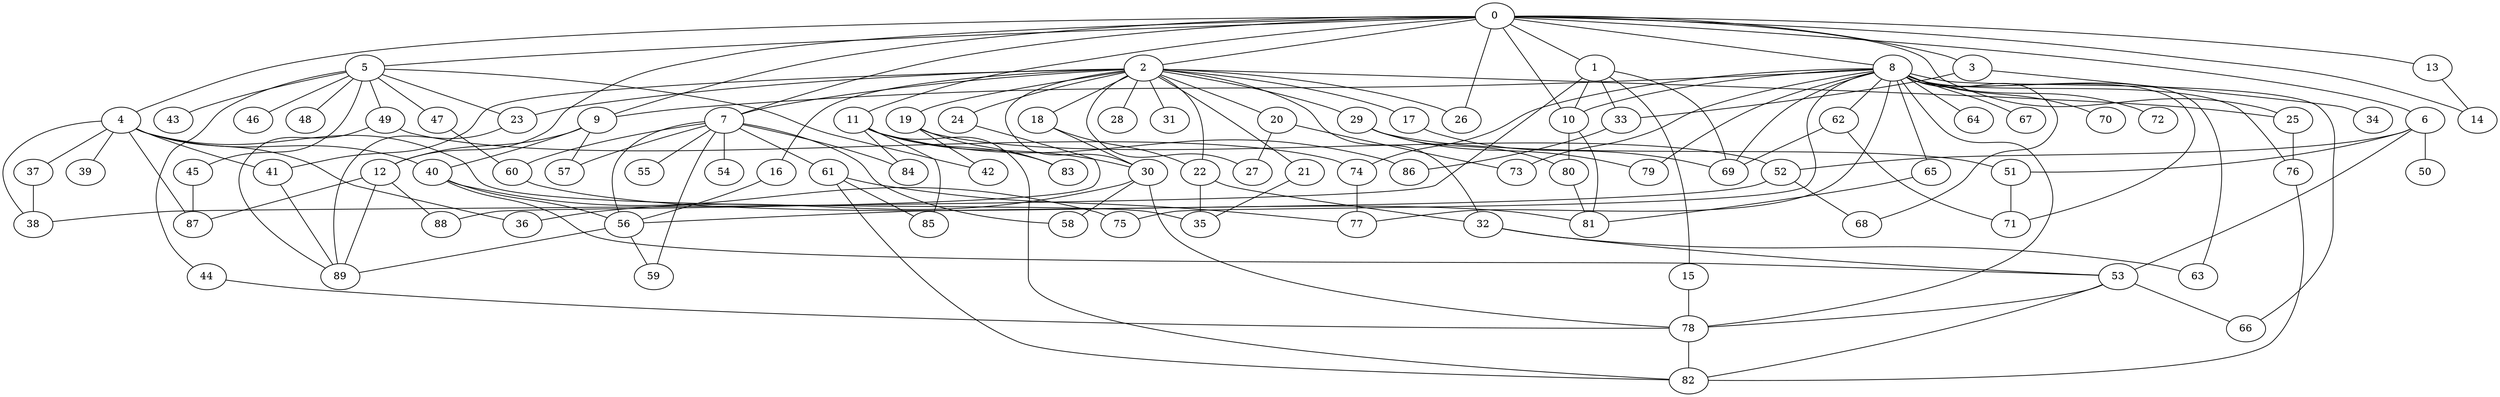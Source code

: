 
graph graphname {
    0 -- 1
0 -- 2
0 -- 3
0 -- 4
0 -- 5
0 -- 6
0 -- 7
0 -- 8
0 -- 9
0 -- 10
0 -- 11
0 -- 12
0 -- 13
0 -- 14
0 -- 25
0 -- 26
1 -- 15
1 -- 33
1 -- 10
1 -- 38
1 -- 69
2 -- 32
2 -- 16
2 -- 17
2 -- 18
2 -- 19
2 -- 20
2 -- 21
2 -- 22
2 -- 23
2 -- 24
2 -- 25
2 -- 26
2 -- 27
2 -- 28
2 -- 29
2 -- 30
2 -- 31
2 -- 41
2 -- 7
3 -- 33
3 -- 34
4 -- 35
4 -- 36
4 -- 37
4 -- 38
4 -- 39
4 -- 40
4 -- 41
4 -- 87
5 -- 42
5 -- 43
5 -- 44
5 -- 45
5 -- 46
5 -- 47
5 -- 48
5 -- 49
5 -- 23
6 -- 50
6 -- 51
6 -- 52
6 -- 53
7 -- 54
7 -- 55
7 -- 56
7 -- 57
7 -- 58
7 -- 59
7 -- 60
7 -- 61
7 -- 84
8 -- 64
8 -- 66
8 -- 67
8 -- 68
8 -- 69
8 -- 70
8 -- 65
8 -- 72
8 -- 73
8 -- 74
8 -- 71
8 -- 76
8 -- 77
8 -- 78
8 -- 79
8 -- 75
8 -- 62
8 -- 63
8 -- 9
8 -- 10
9 -- 40
9 -- 57
9 -- 12
10 -- 80
10 -- 81
11 -- 82
11 -- 83
11 -- 84
11 -- 85
11 -- 86
11 -- 30
12 -- 88
12 -- 89
12 -- 87
13 -- 14
15 -- 78
16 -- 56
17 -- 69
18 -- 22
18 -- 30
19 -- 83
19 -- 42
19 -- 52
20 -- 27
20 -- 73
21 -- 35
22 -- 35
22 -- 32
23 -- 89
24 -- 88
25 -- 76
29 -- 80
29 -- 79
29 -- 51
30 -- 78
30 -- 58
30 -- 36
32 -- 63
32 -- 53
33 -- 86
37 -- 38
40 -- 75
40 -- 53
40 -- 56
41 -- 89
44 -- 78
45 -- 87
47 -- 60
49 -- 74
49 -- 89
51 -- 71
52 -- 68
52 -- 56
53 -- 82
53 -- 66
53 -- 78
56 -- 89
56 -- 59
60 -- 81
61 -- 82
61 -- 85
61 -- 77
62 -- 69
62 -- 71
65 -- 81
74 -- 77
76 -- 82
78 -- 82
80 -- 81

}
